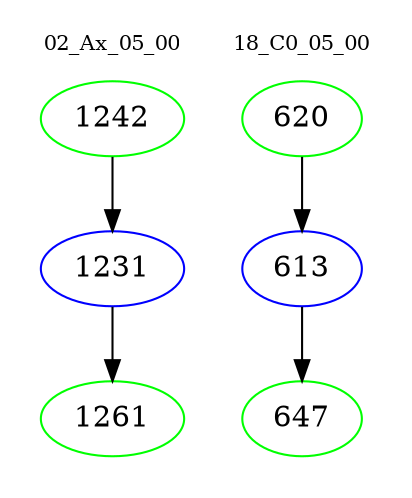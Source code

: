 digraph{
subgraph cluster_0 {
color = white
label = "02_Ax_05_00";
fontsize=10;
T0_1242 [label="1242", color="green"]
T0_1242 -> T0_1231 [color="black"]
T0_1231 [label="1231", color="blue"]
T0_1231 -> T0_1261 [color="black"]
T0_1261 [label="1261", color="green"]
}
subgraph cluster_1 {
color = white
label = "18_C0_05_00";
fontsize=10;
T1_620 [label="620", color="green"]
T1_620 -> T1_613 [color="black"]
T1_613 [label="613", color="blue"]
T1_613 -> T1_647 [color="black"]
T1_647 [label="647", color="green"]
}
}
